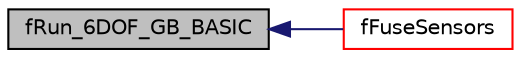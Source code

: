 digraph "fRun_6DOF_GB_BASIC"
{
  edge [fontname="Helvetica",fontsize="10",labelfontname="Helvetica",labelfontsize="10"];
  node [fontname="Helvetica",fontsize="10",shape=record];
  rankdir="LR";
  Node250 [label="fRun_6DOF_GB_BASIC",height=0.2,width=0.4,color="black", fillcolor="grey75", style="filled", fontcolor="black"];
  Node250 -> Node251 [dir="back",color="midnightblue",fontsize="10",style="solid",fontname="Helvetica"];
  Node251 [label="fFuseSensors",height=0.2,width=0.4,color="red", fillcolor="white", style="filled",URL="$fusion_8h.html#aeb60375528d75ee9fec67a96916141ca"];
}
